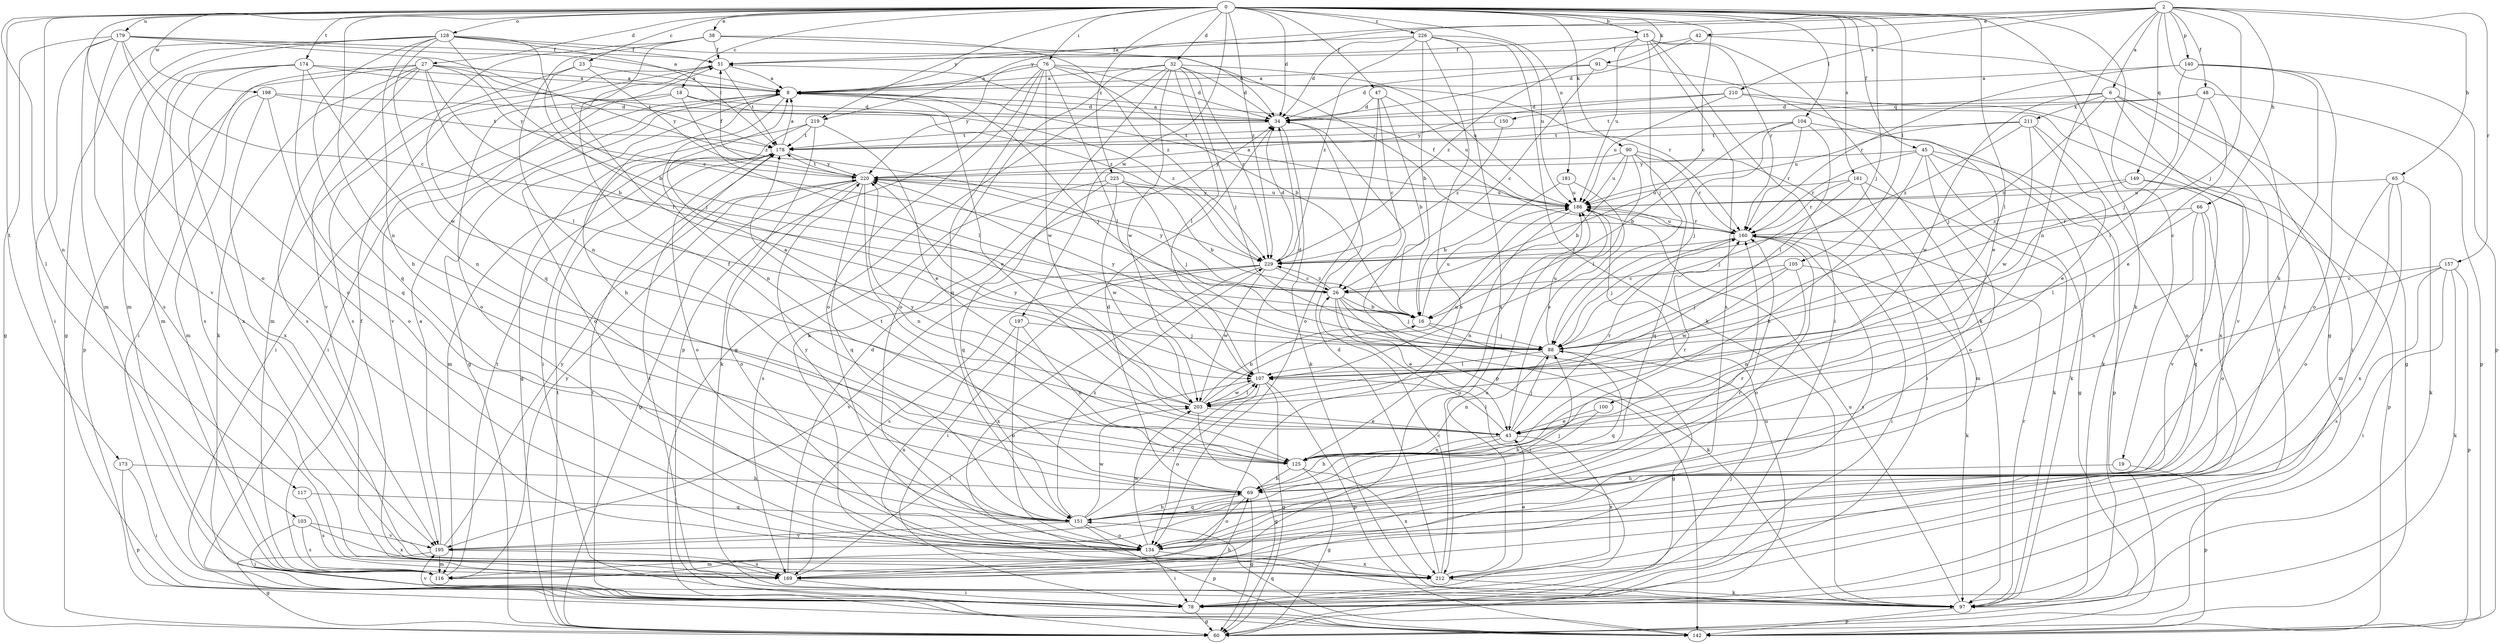 strict digraph  {
0;
2;
6;
8;
15;
16;
18;
19;
23;
26;
27;
32;
34;
38;
42;
43;
45;
47;
48;
51;
60;
65;
66;
69;
76;
78;
88;
90;
91;
97;
100;
103;
104;
105;
107;
116;
117;
125;
128;
134;
140;
142;
149;
150;
151;
157;
160;
161;
169;
173;
174;
178;
179;
181;
186;
195;
197;
198;
203;
210;
211;
212;
219;
220;
225;
226;
229;
0 -> 15  [label=b];
0 -> 18  [label=c];
0 -> 19  [label=c];
0 -> 23  [label=c];
0 -> 26  [label=c];
0 -> 27  [label=d];
0 -> 32  [label=d];
0 -> 34  [label=d];
0 -> 38  [label=e];
0 -> 45  [label=f];
0 -> 47  [label=f];
0 -> 76  [label=i];
0 -> 88  [label=j];
0 -> 90  [label=k];
0 -> 91  [label=k];
0 -> 97  [label=k];
0 -> 100  [label=l];
0 -> 103  [label=l];
0 -> 104  [label=l];
0 -> 105  [label=l];
0 -> 117  [label=n];
0 -> 125  [label=n];
0 -> 128  [label=o];
0 -> 134  [label=o];
0 -> 161  [label=s];
0 -> 173  [label=t];
0 -> 174  [label=t];
0 -> 179  [label=u];
0 -> 181  [label=u];
0 -> 197  [label=w];
0 -> 198  [label=w];
0 -> 219  [label=y];
0 -> 225  [label=z];
0 -> 226  [label=z];
0 -> 229  [label=z];
2 -> 6  [label=a];
2 -> 8  [label=a];
2 -> 42  [label=e];
2 -> 48  [label=f];
2 -> 65  [label=h];
2 -> 66  [label=h];
2 -> 78  [label=i];
2 -> 88  [label=j];
2 -> 125  [label=n];
2 -> 140  [label=p];
2 -> 149  [label=q];
2 -> 157  [label=r];
2 -> 210  [label=x];
2 -> 219  [label=y];
6 -> 60  [label=g];
6 -> 78  [label=i];
6 -> 88  [label=j];
6 -> 150  [label=q];
6 -> 203  [label=w];
6 -> 211  [label=x];
6 -> 212  [label=x];
8 -> 34  [label=d];
8 -> 43  [label=e];
8 -> 60  [label=g];
8 -> 69  [label=h];
8 -> 78  [label=i];
8 -> 88  [label=j];
8 -> 125  [label=n];
8 -> 134  [label=o];
15 -> 51  [label=f];
15 -> 78  [label=i];
15 -> 88  [label=j];
15 -> 97  [label=k];
15 -> 160  [label=r];
15 -> 169  [label=s];
15 -> 186  [label=u];
15 -> 229  [label=z];
16 -> 60  [label=g];
16 -> 88  [label=j];
16 -> 186  [label=u];
18 -> 34  [label=d];
18 -> 78  [label=i];
18 -> 107  [label=l];
18 -> 195  [label=v];
18 -> 229  [label=z];
19 -> 69  [label=h];
19 -> 142  [label=p];
23 -> 8  [label=a];
23 -> 88  [label=j];
23 -> 116  [label=m];
23 -> 220  [label=y];
26 -> 16  [label=b];
26 -> 43  [label=e];
26 -> 78  [label=i];
26 -> 88  [label=j];
26 -> 97  [label=k];
26 -> 220  [label=y];
26 -> 229  [label=z];
27 -> 8  [label=a];
27 -> 16  [label=b];
27 -> 78  [label=i];
27 -> 97  [label=k];
27 -> 107  [label=l];
27 -> 142  [label=p];
27 -> 169  [label=s];
27 -> 178  [label=t];
27 -> 195  [label=v];
27 -> 220  [label=y];
32 -> 8  [label=a];
32 -> 34  [label=d];
32 -> 60  [label=g];
32 -> 88  [label=j];
32 -> 97  [label=k];
32 -> 107  [label=l];
32 -> 134  [label=o];
32 -> 186  [label=u];
32 -> 203  [label=w];
32 -> 229  [label=z];
34 -> 8  [label=a];
34 -> 97  [label=k];
34 -> 142  [label=p];
34 -> 178  [label=t];
38 -> 34  [label=d];
38 -> 51  [label=f];
38 -> 107  [label=l];
38 -> 125  [label=n];
38 -> 151  [label=q];
38 -> 229  [label=z];
42 -> 34  [label=d];
42 -> 51  [label=f];
42 -> 60  [label=g];
43 -> 69  [label=h];
43 -> 88  [label=j];
43 -> 107  [label=l];
43 -> 125  [label=n];
43 -> 160  [label=r];
43 -> 212  [label=x];
43 -> 220  [label=y];
45 -> 60  [label=g];
45 -> 69  [label=h];
45 -> 97  [label=k];
45 -> 134  [label=o];
45 -> 142  [label=p];
45 -> 160  [label=r];
45 -> 220  [label=y];
47 -> 16  [label=b];
47 -> 26  [label=c];
47 -> 34  [label=d];
47 -> 134  [label=o];
47 -> 186  [label=u];
48 -> 34  [label=d];
48 -> 43  [label=e];
48 -> 107  [label=l];
48 -> 142  [label=p];
48 -> 178  [label=t];
51 -> 8  [label=a];
51 -> 134  [label=o];
51 -> 169  [label=s];
51 -> 178  [label=t];
60 -> 178  [label=t];
60 -> 186  [label=u];
65 -> 97  [label=k];
65 -> 116  [label=m];
65 -> 134  [label=o];
65 -> 186  [label=u];
65 -> 212  [label=x];
66 -> 107  [label=l];
66 -> 125  [label=n];
66 -> 134  [label=o];
66 -> 151  [label=q];
66 -> 160  [label=r];
69 -> 34  [label=d];
69 -> 60  [label=g];
69 -> 134  [label=o];
69 -> 151  [label=q];
69 -> 178  [label=t];
76 -> 8  [label=a];
76 -> 16  [label=b];
76 -> 34  [label=d];
76 -> 107  [label=l];
76 -> 134  [label=o];
76 -> 142  [label=p];
76 -> 151  [label=q];
76 -> 160  [label=r];
76 -> 203  [label=w];
76 -> 220  [label=y];
78 -> 60  [label=g];
78 -> 69  [label=h];
78 -> 88  [label=j];
78 -> 195  [label=v];
88 -> 107  [label=l];
88 -> 125  [label=n];
88 -> 151  [label=q];
88 -> 186  [label=u];
88 -> 220  [label=y];
90 -> 16  [label=b];
90 -> 78  [label=i];
90 -> 107  [label=l];
90 -> 151  [label=q];
90 -> 160  [label=r];
90 -> 186  [label=u];
90 -> 220  [label=y];
91 -> 8  [label=a];
91 -> 26  [label=c];
91 -> 34  [label=d];
91 -> 43  [label=e];
97 -> 142  [label=p];
97 -> 160  [label=r];
97 -> 178  [label=t];
97 -> 186  [label=u];
100 -> 43  [label=e];
100 -> 69  [label=h];
103 -> 78  [label=i];
103 -> 169  [label=s];
103 -> 195  [label=v];
103 -> 212  [label=x];
104 -> 16  [label=b];
104 -> 88  [label=j];
104 -> 97  [label=k];
104 -> 107  [label=l];
104 -> 160  [label=r];
104 -> 178  [label=t];
105 -> 26  [label=c];
105 -> 88  [label=j];
105 -> 97  [label=k];
105 -> 125  [label=n];
105 -> 203  [label=w];
107 -> 34  [label=d];
107 -> 60  [label=g];
107 -> 134  [label=o];
107 -> 142  [label=p];
107 -> 203  [label=w];
116 -> 51  [label=f];
116 -> 178  [label=t];
116 -> 220  [label=y];
117 -> 151  [label=q];
117 -> 169  [label=s];
125 -> 51  [label=f];
125 -> 60  [label=g];
125 -> 69  [label=h];
125 -> 160  [label=r];
125 -> 212  [label=x];
128 -> 16  [label=b];
128 -> 26  [label=c];
128 -> 51  [label=f];
128 -> 60  [label=g];
128 -> 69  [label=h];
128 -> 116  [label=m];
128 -> 151  [label=q];
128 -> 160  [label=r];
128 -> 178  [label=t];
128 -> 195  [label=v];
128 -> 203  [label=w];
134 -> 78  [label=i];
134 -> 116  [label=m];
134 -> 160  [label=r];
134 -> 203  [label=w];
134 -> 212  [label=x];
140 -> 8  [label=a];
140 -> 69  [label=h];
140 -> 88  [label=j];
140 -> 134  [label=o];
140 -> 142  [label=p];
140 -> 160  [label=r];
142 -> 151  [label=q];
142 -> 178  [label=t];
149 -> 142  [label=p];
149 -> 186  [label=u];
149 -> 195  [label=v];
149 -> 229  [label=z];
150 -> 178  [label=t];
150 -> 229  [label=z];
151 -> 69  [label=h];
151 -> 88  [label=j];
151 -> 107  [label=l];
151 -> 134  [label=o];
151 -> 142  [label=p];
151 -> 160  [label=r];
151 -> 195  [label=v];
151 -> 203  [label=w];
151 -> 220  [label=y];
151 -> 229  [label=z];
157 -> 26  [label=c];
157 -> 43  [label=e];
157 -> 78  [label=i];
157 -> 97  [label=k];
157 -> 142  [label=p];
157 -> 169  [label=s];
160 -> 51  [label=f];
160 -> 78  [label=i];
160 -> 88  [label=j];
160 -> 134  [label=o];
160 -> 169  [label=s];
160 -> 186  [label=u];
160 -> 229  [label=z];
161 -> 88  [label=j];
161 -> 97  [label=k];
161 -> 116  [label=m];
161 -> 160  [label=r];
161 -> 186  [label=u];
169 -> 34  [label=d];
169 -> 78  [label=i];
169 -> 107  [label=l];
169 -> 186  [label=u];
173 -> 69  [label=h];
173 -> 78  [label=i];
173 -> 142  [label=p];
174 -> 8  [label=a];
174 -> 116  [label=m];
174 -> 125  [label=n];
174 -> 151  [label=q];
174 -> 169  [label=s];
174 -> 212  [label=x];
174 -> 229  [label=z];
178 -> 8  [label=a];
178 -> 116  [label=m];
178 -> 134  [label=o];
178 -> 220  [label=y];
179 -> 8  [label=a];
179 -> 26  [label=c];
179 -> 51  [label=f];
179 -> 60  [label=g];
179 -> 78  [label=i];
179 -> 116  [label=m];
179 -> 134  [label=o];
179 -> 169  [label=s];
179 -> 229  [label=z];
181 -> 16  [label=b];
181 -> 43  [label=e];
181 -> 186  [label=u];
186 -> 8  [label=a];
186 -> 125  [label=n];
186 -> 160  [label=r];
186 -> 220  [label=y];
195 -> 8  [label=a];
195 -> 60  [label=g];
195 -> 116  [label=m];
195 -> 169  [label=s];
195 -> 220  [label=y];
197 -> 88  [label=j];
197 -> 125  [label=n];
197 -> 134  [label=o];
197 -> 212  [label=x];
198 -> 34  [label=d];
198 -> 116  [label=m];
198 -> 134  [label=o];
198 -> 178  [label=t];
198 -> 212  [label=x];
203 -> 8  [label=a];
203 -> 16  [label=b];
203 -> 43  [label=e];
203 -> 60  [label=g];
203 -> 107  [label=l];
203 -> 186  [label=u];
203 -> 220  [label=y];
210 -> 34  [label=d];
210 -> 78  [label=i];
210 -> 186  [label=u];
210 -> 195  [label=v];
210 -> 220  [label=y];
211 -> 43  [label=e];
211 -> 134  [label=o];
211 -> 178  [label=t];
211 -> 186  [label=u];
211 -> 203  [label=w];
211 -> 229  [label=z];
212 -> 26  [label=c];
212 -> 34  [label=d];
212 -> 43  [label=e];
212 -> 97  [label=k];
212 -> 186  [label=u];
219 -> 43  [label=e];
219 -> 60  [label=g];
219 -> 78  [label=i];
219 -> 97  [label=k];
219 -> 178  [label=t];
220 -> 51  [label=f];
220 -> 60  [label=g];
220 -> 125  [label=n];
220 -> 134  [label=o];
220 -> 151  [label=q];
220 -> 178  [label=t];
220 -> 186  [label=u];
225 -> 16  [label=b];
225 -> 88  [label=j];
225 -> 151  [label=q];
225 -> 169  [label=s];
225 -> 186  [label=u];
225 -> 203  [label=w];
226 -> 16  [label=b];
226 -> 34  [label=d];
226 -> 51  [label=f];
226 -> 97  [label=k];
226 -> 169  [label=s];
226 -> 186  [label=u];
226 -> 212  [label=x];
226 -> 229  [label=z];
229 -> 26  [label=c];
229 -> 34  [label=d];
229 -> 78  [label=i];
229 -> 169  [label=s];
229 -> 195  [label=v];
229 -> 203  [label=w];
229 -> 212  [label=x];
}
